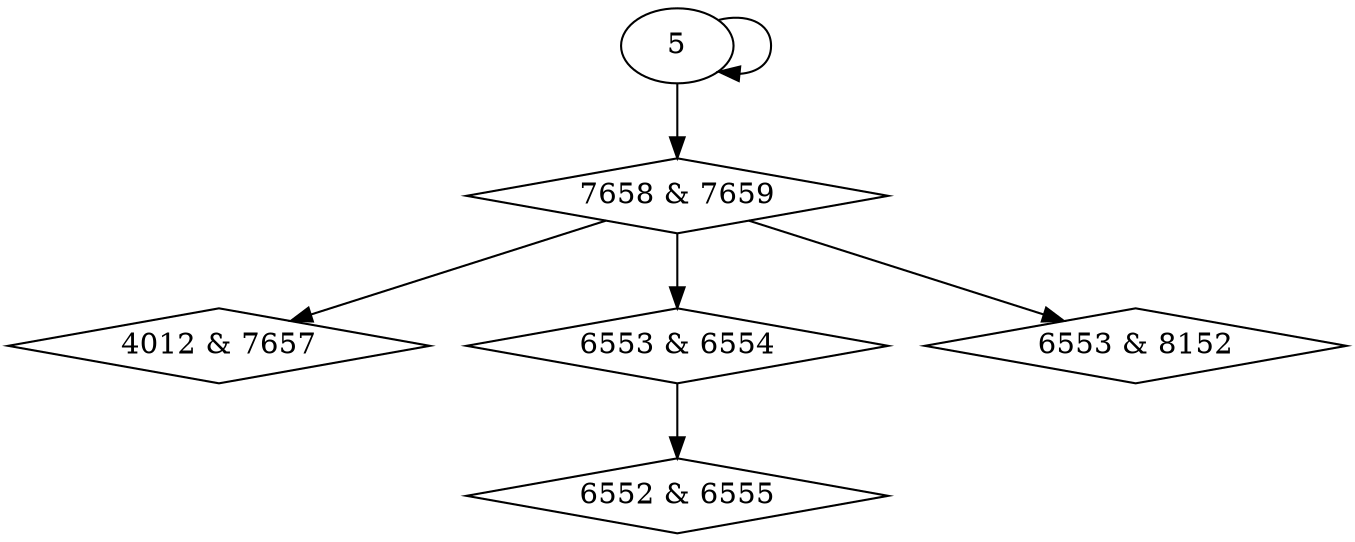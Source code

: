 digraph {
0 [label = "4012 & 7657", shape = diamond];
1 [label = "6552 & 6555", shape = diamond];
2 [label = "6553 & 6554", shape = diamond];
3 [label = "6553 & 8152", shape = diamond];
4 [label = "7658 & 7659", shape = diamond];
4 -> 0;
2 -> 1;
4 -> 2;
4 -> 3;
5 -> 4;
5 -> 5;
}
